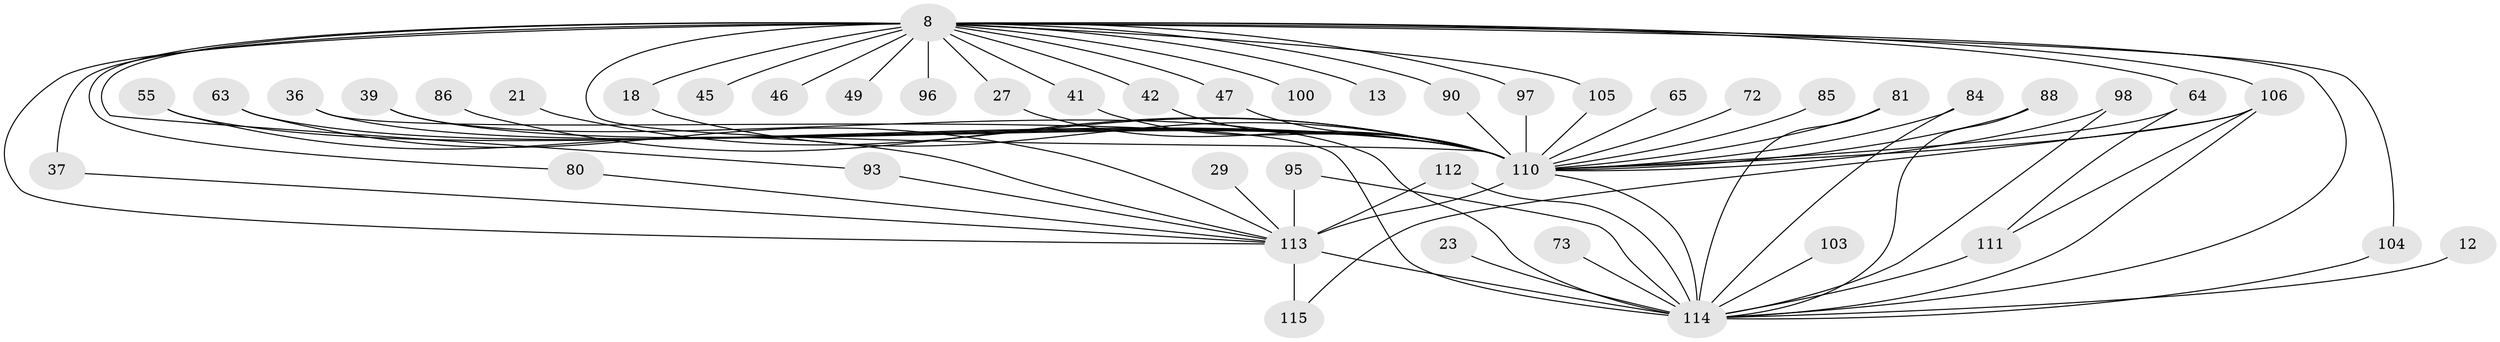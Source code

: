 // original degree distribution, {17: 0.008695652173913044, 24: 0.02608695652173913, 22: 0.008695652173913044, 25: 0.008695652173913044, 19: 0.017391304347826087, 29: 0.008695652173913044, 20: 0.008695652173913044, 9: 0.017391304347826087, 2: 0.5652173913043478, 3: 0.1826086956521739, 6: 0.008695652173913044, 5: 0.05217391304347826, 4: 0.08695652173913043}
// Generated by graph-tools (version 1.1) at 2025/49/03/04/25 21:49:43]
// undirected, 46 vertices, 76 edges
graph export_dot {
graph [start="1"]
  node [color=gray90,style=filled];
  8 [super="+7+4"];
  12;
  13;
  18;
  21;
  23;
  27;
  29;
  36;
  37;
  39;
  41;
  42 [super="+22"];
  45;
  46;
  47;
  49;
  55;
  63;
  64 [super="+19"];
  65;
  72 [super="+60+66"];
  73;
  80;
  81;
  84 [super="+59+76"];
  85;
  86;
  88;
  90;
  93;
  95;
  96 [super="+75"];
  97 [super="+57"];
  98;
  100;
  103;
  104 [super="+89+94"];
  105 [super="+16"];
  106 [super="+69+68+99"];
  110 [super="+24+71+83+109+6+62"];
  111 [super="+108"];
  112 [super="+87"];
  113 [super="+91+10+44"];
  114 [super="+82+20+107"];
  115 [super="+102"];
  8 -- 13 [weight=2];
  8 -- 45 [weight=2];
  8 -- 93;
  8 -- 97;
  8 -- 100 [weight=2];
  8 -- 18;
  8 -- 80;
  8 -- 90;
  8 -- 27;
  8 -- 41;
  8 -- 46 [weight=2];
  8 -- 96 [weight=3];
  8 -- 37;
  8 -- 42 [weight=2];
  8 -- 47;
  8 -- 49;
  8 -- 110 [weight=17];
  8 -- 106 [weight=5];
  8 -- 113 [weight=6];
  8 -- 104 [weight=3];
  8 -- 114 [weight=8];
  8 -- 64 [weight=2];
  8 -- 105 [weight=2];
  12 -- 114 [weight=2];
  18 -- 110;
  21 -- 110 [weight=2];
  23 -- 114 [weight=2];
  27 -- 110;
  29 -- 113 [weight=2];
  36 -- 110;
  36 -- 114;
  37 -- 113;
  39 -- 110;
  39 -- 114;
  41 -- 110;
  42 -- 110;
  47 -- 110;
  55 -- 113;
  55 -- 110;
  63 -- 113;
  63 -- 110;
  64 -- 110;
  64 -- 111;
  65 -- 110;
  72 -- 110 [weight=3];
  73 -- 114 [weight=2];
  80 -- 113;
  81 -- 110;
  81 -- 114;
  84 -- 110 [weight=3];
  84 -- 114;
  85 -- 110;
  86 -- 110 [weight=2];
  88 -- 110;
  88 -- 114;
  90 -- 110;
  93 -- 113;
  95 -- 113;
  95 -- 114;
  97 -- 110 [weight=2];
  98 -- 110;
  98 -- 114;
  103 -- 114 [weight=2];
  104 -- 114 [weight=4];
  105 -- 110;
  106 -- 111;
  106 -- 115;
  106 -- 114 [weight=6];
  106 -- 110 [weight=3];
  110 -- 113 [weight=12];
  110 -- 114 [weight=17];
  111 -- 114 [weight=3];
  112 -- 113;
  112 -- 114;
  113 -- 115 [weight=2];
  113 -- 114 [weight=8];
}

